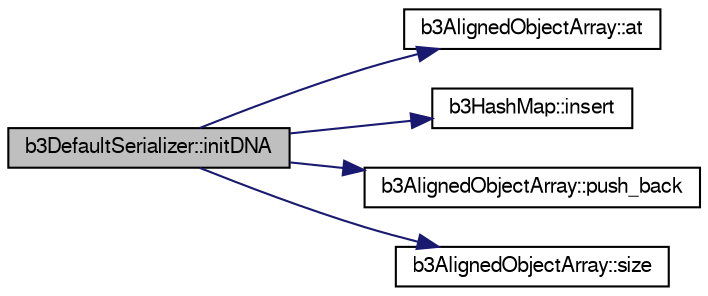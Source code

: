 digraph G
{
  bgcolor="transparent";
  edge [fontname="FreeSans",fontsize=10,labelfontname="FreeSans",labelfontsize=10];
  node [fontname="FreeSans",fontsize=10,shape=record];
  rankdir=LR;
  Node1 [label="b3DefaultSerializer::initDNA",height=0.2,width=0.4,color="black", fillcolor="grey75", style="filled" fontcolor="black"];
  Node1 -> Node2 [color="midnightblue",fontsize=10,style="solid"];
  Node2 [label="b3AlignedObjectArray::at",height=0.2,width=0.4,color="black",URL="$classb3_aligned_object_array.html#613789060dd64a8ac45038bf57f21fc4"];
  Node1 -> Node3 [color="midnightblue",fontsize=10,style="solid"];
  Node3 [label="b3HashMap::insert",height=0.2,width=0.4,color="black",URL="$classb3_hash_map.html#2c2270630dd54e06e0b130a7953882bb"];
  Node1 -> Node4 [color="midnightblue",fontsize=10,style="solid"];
  Node4 [label="b3AlignedObjectArray::push_back",height=0.2,width=0.4,color="black",URL="$classb3_aligned_object_array.html#8de44f13dd646121ac5dd7af8cf2aa95"];
  Node1 -> Node5 [color="midnightblue",fontsize=10,style="solid"];
  Node5 [label="b3AlignedObjectArray::size",height=0.2,width=0.4,color="black",URL="$classb3_aligned_object_array.html#18672b9373a0a957d49677195fde6a85",tooltip="return the number of elements in the array"];
}
